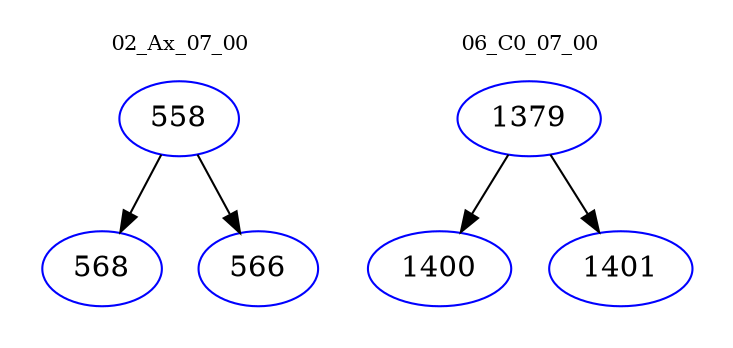digraph{
subgraph cluster_0 {
color = white
label = "02_Ax_07_00";
fontsize=10;
T0_558 [label="558", color="blue"]
T0_558 -> T0_568 [color="black"]
T0_568 [label="568", color="blue"]
T0_558 -> T0_566 [color="black"]
T0_566 [label="566", color="blue"]
}
subgraph cluster_1 {
color = white
label = "06_C0_07_00";
fontsize=10;
T1_1379 [label="1379", color="blue"]
T1_1379 -> T1_1400 [color="black"]
T1_1400 [label="1400", color="blue"]
T1_1379 -> T1_1401 [color="black"]
T1_1401 [label="1401", color="blue"]
}
}

